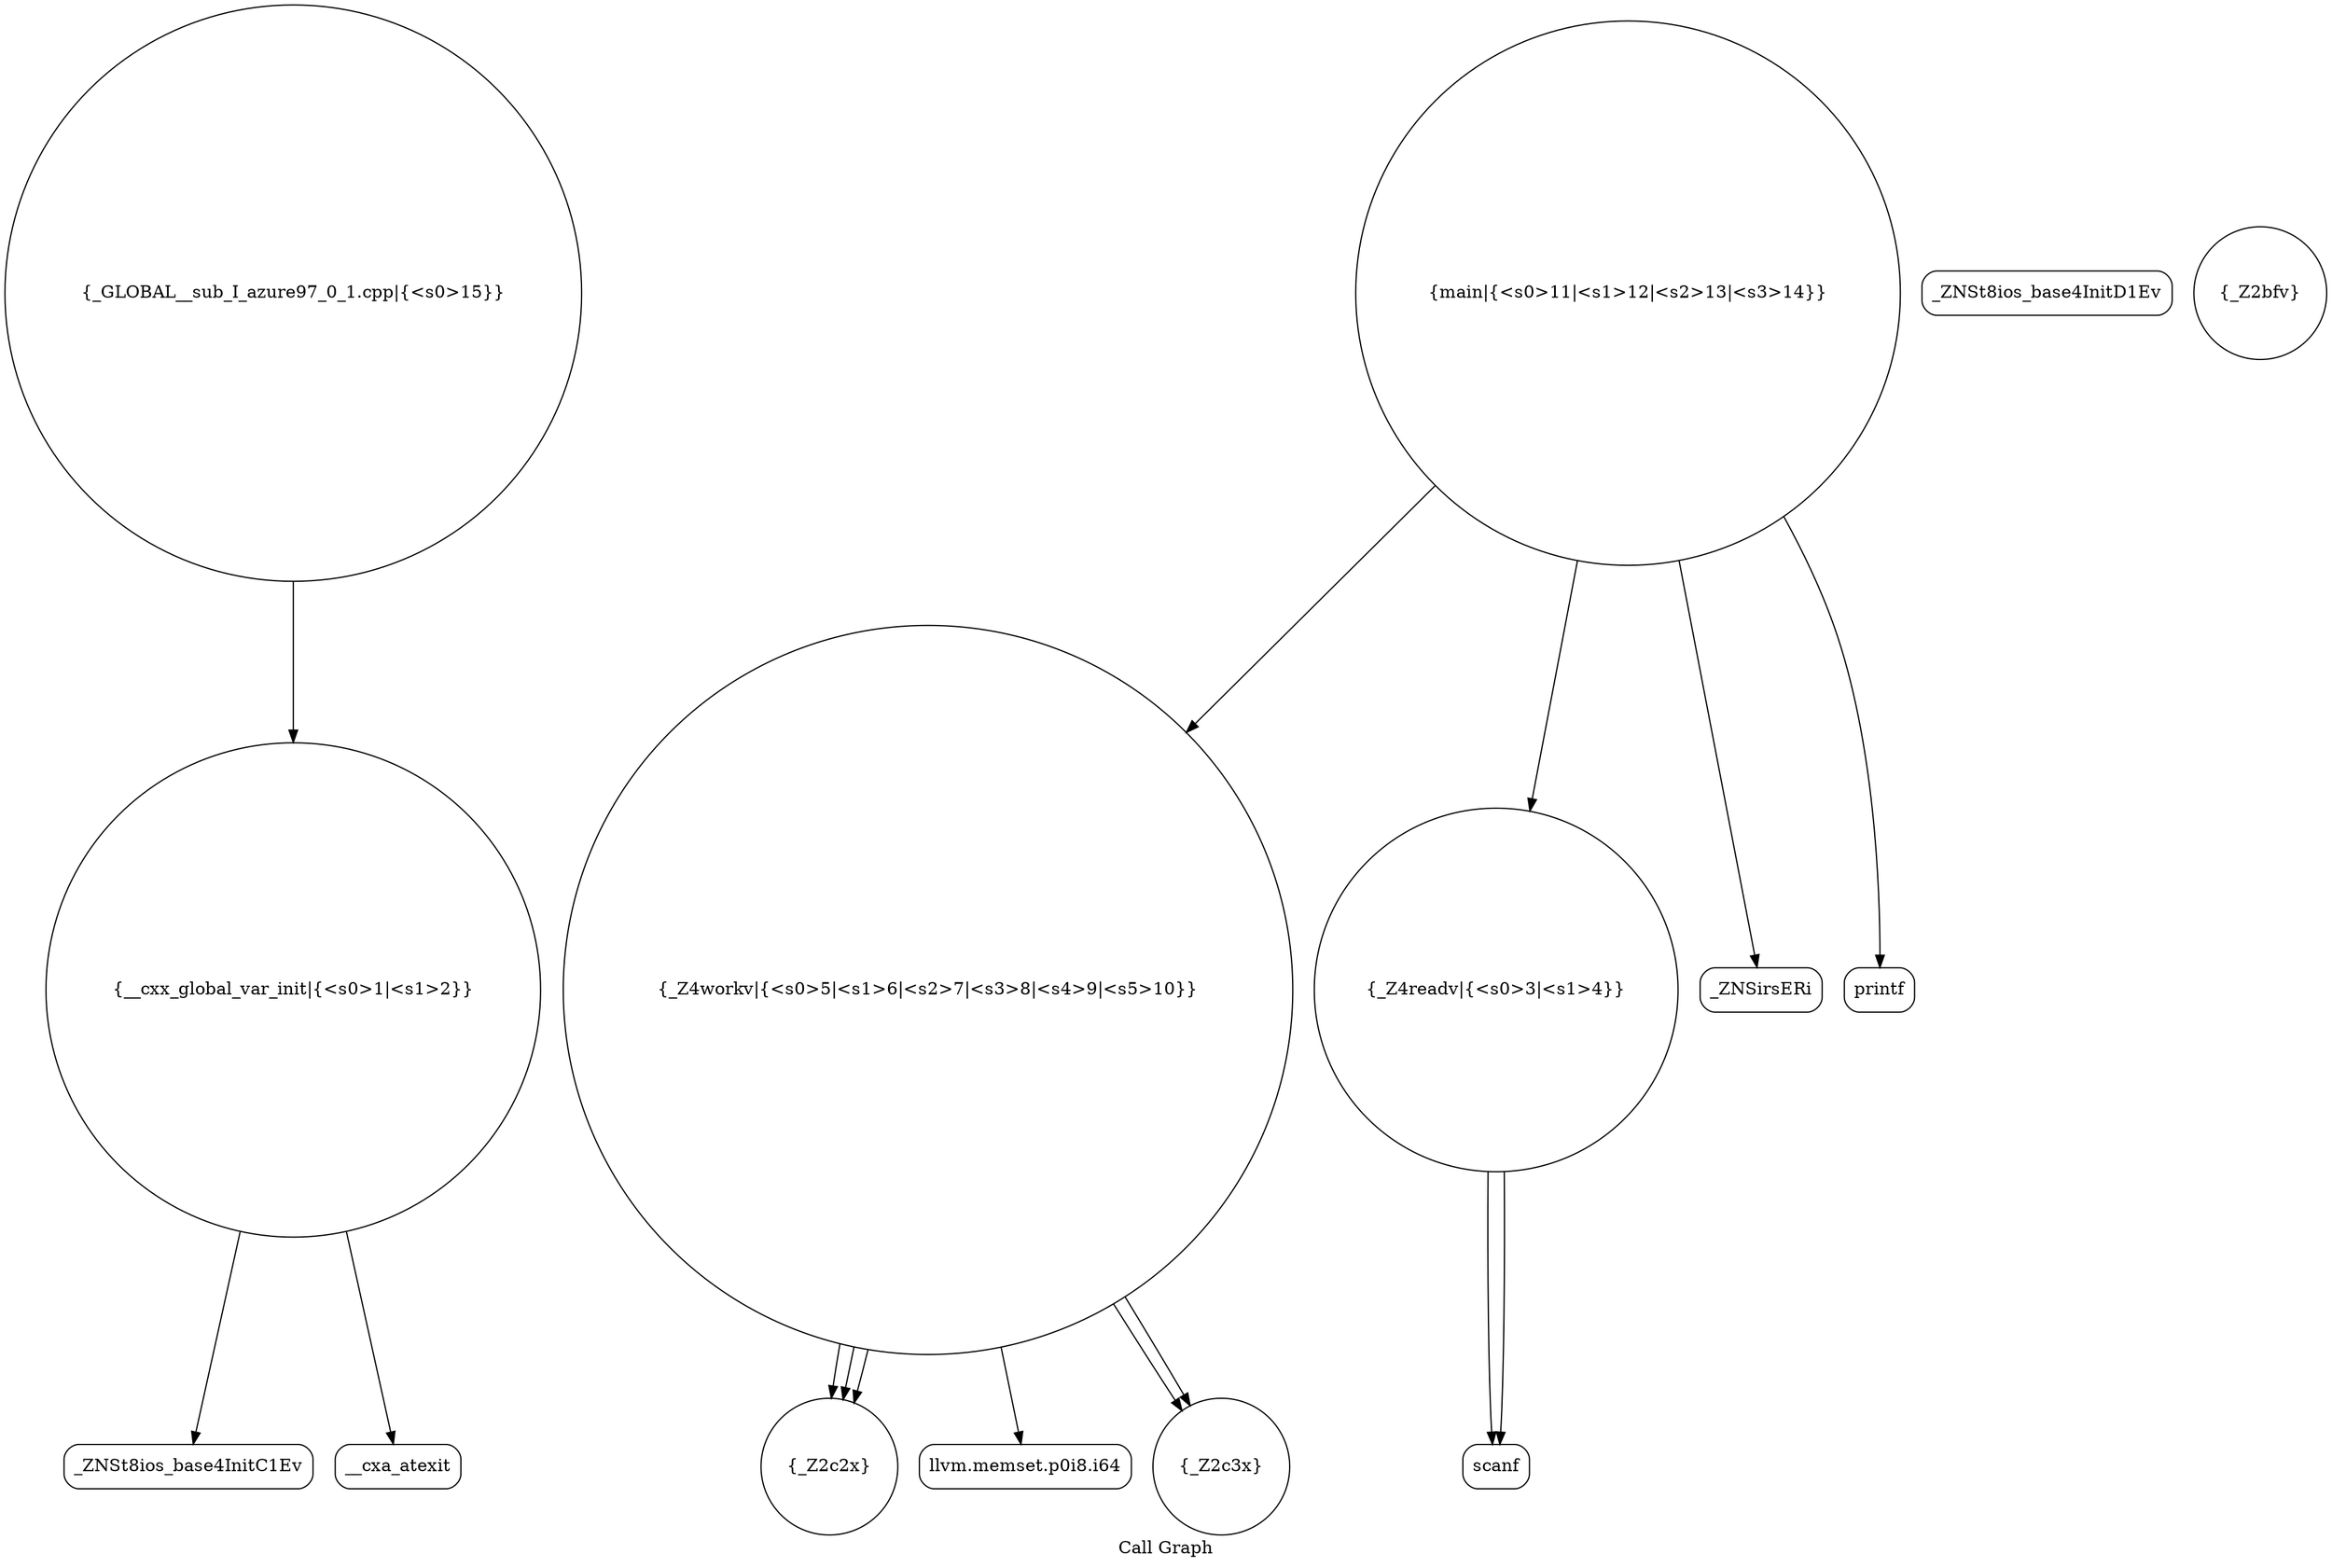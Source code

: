 digraph "Call Graph" {
	label="Call Graph";

	Node0x560079f1fe10 [shape=record,shape=circle,label="{__cxx_global_var_init|{<s0>1|<s1>2}}"];
	Node0x560079f1fe10:s0 -> Node0x560079f202a0[color=black];
	Node0x560079f1fe10:s1 -> Node0x560079f203a0[color=black];
	Node0x560079f205a0 [shape=record,shape=circle,label="{_Z2c2x}"];
	Node0x560079f20920 [shape=record,shape=circle,label="{_GLOBAL__sub_I_azure97_0_1.cpp|{<s0>15}}"];
	Node0x560079f20920:s0 -> Node0x560079f1fe10[color=black];
	Node0x560079f20320 [shape=record,shape=Mrecord,label="{_ZNSt8ios_base4InitD1Ev}"];
	Node0x560079f206a0 [shape=record,shape=circle,label="{_Z4workv|{<s0>5|<s1>6|<s2>7|<s3>8|<s4>9|<s5>10}}"];
	Node0x560079f206a0:s0 -> Node0x560079f20720[color=black];
	Node0x560079f206a0:s1 -> Node0x560079f205a0[color=black];
	Node0x560079f206a0:s2 -> Node0x560079f205a0[color=black];
	Node0x560079f206a0:s3 -> Node0x560079f20620[color=black];
	Node0x560079f206a0:s4 -> Node0x560079f205a0[color=black];
	Node0x560079f206a0:s5 -> Node0x560079f20620[color=black];
	Node0x560079f20420 [shape=record,shape=circle,label="{_Z4readv|{<s0>3|<s1>4}}"];
	Node0x560079f20420:s0 -> Node0x560079f204a0[color=black];
	Node0x560079f20420:s1 -> Node0x560079f204a0[color=black];
	Node0x560079f207a0 [shape=record,shape=circle,label="{main|{<s0>11|<s1>12|<s2>13|<s3>14}}"];
	Node0x560079f207a0:s0 -> Node0x560079f20820[color=black];
	Node0x560079f207a0:s1 -> Node0x560079f20420[color=black];
	Node0x560079f207a0:s2 -> Node0x560079f206a0[color=black];
	Node0x560079f207a0:s3 -> Node0x560079f208a0[color=black];
	Node0x560079f20520 [shape=record,shape=circle,label="{_Z2bfv}"];
	Node0x560079f208a0 [shape=record,shape=Mrecord,label="{printf}"];
	Node0x560079f202a0 [shape=record,shape=Mrecord,label="{_ZNSt8ios_base4InitC1Ev}"];
	Node0x560079f20620 [shape=record,shape=circle,label="{_Z2c3x}"];
	Node0x560079f203a0 [shape=record,shape=Mrecord,label="{__cxa_atexit}"];
	Node0x560079f20720 [shape=record,shape=Mrecord,label="{llvm.memset.p0i8.i64}"];
	Node0x560079f204a0 [shape=record,shape=Mrecord,label="{scanf}"];
	Node0x560079f20820 [shape=record,shape=Mrecord,label="{_ZNSirsERi}"];
}
